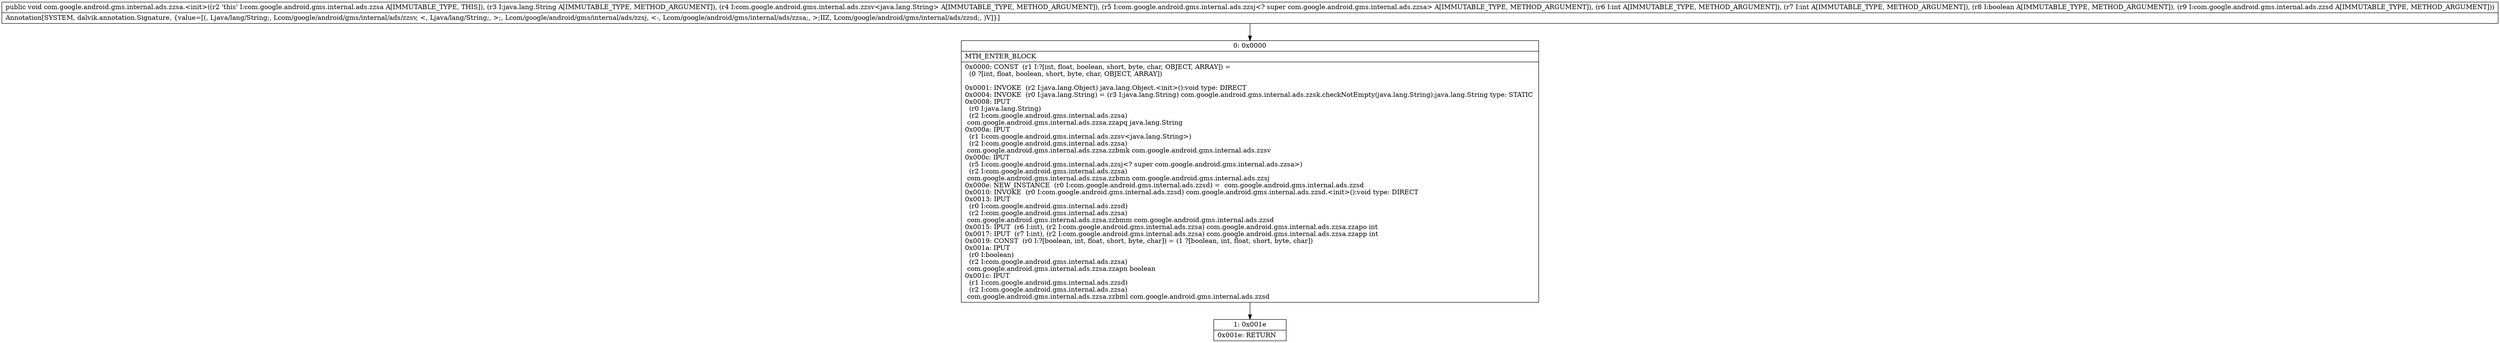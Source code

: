 digraph "CFG forcom.google.android.gms.internal.ads.zzsa.\<init\>(Ljava\/lang\/String;Lcom\/google\/android\/gms\/internal\/ads\/zzsv;Lcom\/google\/android\/gms\/internal\/ads\/zzsj;IIZLcom\/google\/android\/gms\/internal\/ads\/zzsd;)V" {
Node_0 [shape=record,label="{0\:\ 0x0000|MTH_ENTER_BLOCK\l|0x0000: CONST  (r1 I:?[int, float, boolean, short, byte, char, OBJECT, ARRAY]) = \l  (0 ?[int, float, boolean, short, byte, char, OBJECT, ARRAY])\l \l0x0001: INVOKE  (r2 I:java.lang.Object) java.lang.Object.\<init\>():void type: DIRECT \l0x0004: INVOKE  (r0 I:java.lang.String) = (r3 I:java.lang.String) com.google.android.gms.internal.ads.zzsk.checkNotEmpty(java.lang.String):java.lang.String type: STATIC \l0x0008: IPUT  \l  (r0 I:java.lang.String)\l  (r2 I:com.google.android.gms.internal.ads.zzsa)\l com.google.android.gms.internal.ads.zzsa.zzapq java.lang.String \l0x000a: IPUT  \l  (r1 I:com.google.android.gms.internal.ads.zzsv\<java.lang.String\>)\l  (r2 I:com.google.android.gms.internal.ads.zzsa)\l com.google.android.gms.internal.ads.zzsa.zzbmk com.google.android.gms.internal.ads.zzsv \l0x000c: IPUT  \l  (r5 I:com.google.android.gms.internal.ads.zzsj\<? super com.google.android.gms.internal.ads.zzsa\>)\l  (r2 I:com.google.android.gms.internal.ads.zzsa)\l com.google.android.gms.internal.ads.zzsa.zzbmn com.google.android.gms.internal.ads.zzsj \l0x000e: NEW_INSTANCE  (r0 I:com.google.android.gms.internal.ads.zzsd) =  com.google.android.gms.internal.ads.zzsd \l0x0010: INVOKE  (r0 I:com.google.android.gms.internal.ads.zzsd) com.google.android.gms.internal.ads.zzsd.\<init\>():void type: DIRECT \l0x0013: IPUT  \l  (r0 I:com.google.android.gms.internal.ads.zzsd)\l  (r2 I:com.google.android.gms.internal.ads.zzsa)\l com.google.android.gms.internal.ads.zzsa.zzbmm com.google.android.gms.internal.ads.zzsd \l0x0015: IPUT  (r6 I:int), (r2 I:com.google.android.gms.internal.ads.zzsa) com.google.android.gms.internal.ads.zzsa.zzapo int \l0x0017: IPUT  (r7 I:int), (r2 I:com.google.android.gms.internal.ads.zzsa) com.google.android.gms.internal.ads.zzsa.zzapp int \l0x0019: CONST  (r0 I:?[boolean, int, float, short, byte, char]) = (1 ?[boolean, int, float, short, byte, char]) \l0x001a: IPUT  \l  (r0 I:boolean)\l  (r2 I:com.google.android.gms.internal.ads.zzsa)\l com.google.android.gms.internal.ads.zzsa.zzapn boolean \l0x001c: IPUT  \l  (r1 I:com.google.android.gms.internal.ads.zzsd)\l  (r2 I:com.google.android.gms.internal.ads.zzsa)\l com.google.android.gms.internal.ads.zzsa.zzbml com.google.android.gms.internal.ads.zzsd \l}"];
Node_1 [shape=record,label="{1\:\ 0x001e|0x001e: RETURN   \l}"];
MethodNode[shape=record,label="{public void com.google.android.gms.internal.ads.zzsa.\<init\>((r2 'this' I:com.google.android.gms.internal.ads.zzsa A[IMMUTABLE_TYPE, THIS]), (r3 I:java.lang.String A[IMMUTABLE_TYPE, METHOD_ARGUMENT]), (r4 I:com.google.android.gms.internal.ads.zzsv\<java.lang.String\> A[IMMUTABLE_TYPE, METHOD_ARGUMENT]), (r5 I:com.google.android.gms.internal.ads.zzsj\<? super com.google.android.gms.internal.ads.zzsa\> A[IMMUTABLE_TYPE, METHOD_ARGUMENT]), (r6 I:int A[IMMUTABLE_TYPE, METHOD_ARGUMENT]), (r7 I:int A[IMMUTABLE_TYPE, METHOD_ARGUMENT]), (r8 I:boolean A[IMMUTABLE_TYPE, METHOD_ARGUMENT]), (r9 I:com.google.android.gms.internal.ads.zzsd A[IMMUTABLE_TYPE, METHOD_ARGUMENT]))  | Annotation[SYSTEM, dalvik.annotation.Signature, \{value=[(, Ljava\/lang\/String;, Lcom\/google\/android\/gms\/internal\/ads\/zzsv, \<, Ljava\/lang\/String;, \>;, Lcom\/google\/android\/gms\/internal\/ads\/zzsj, \<\-, Lcom\/google\/android\/gms\/internal\/ads\/zzsa;, \>;IIZ, Lcom\/google\/android\/gms\/internal\/ads\/zzsd;, )V]\}]\l}"];
MethodNode -> Node_0;
Node_0 -> Node_1;
}

